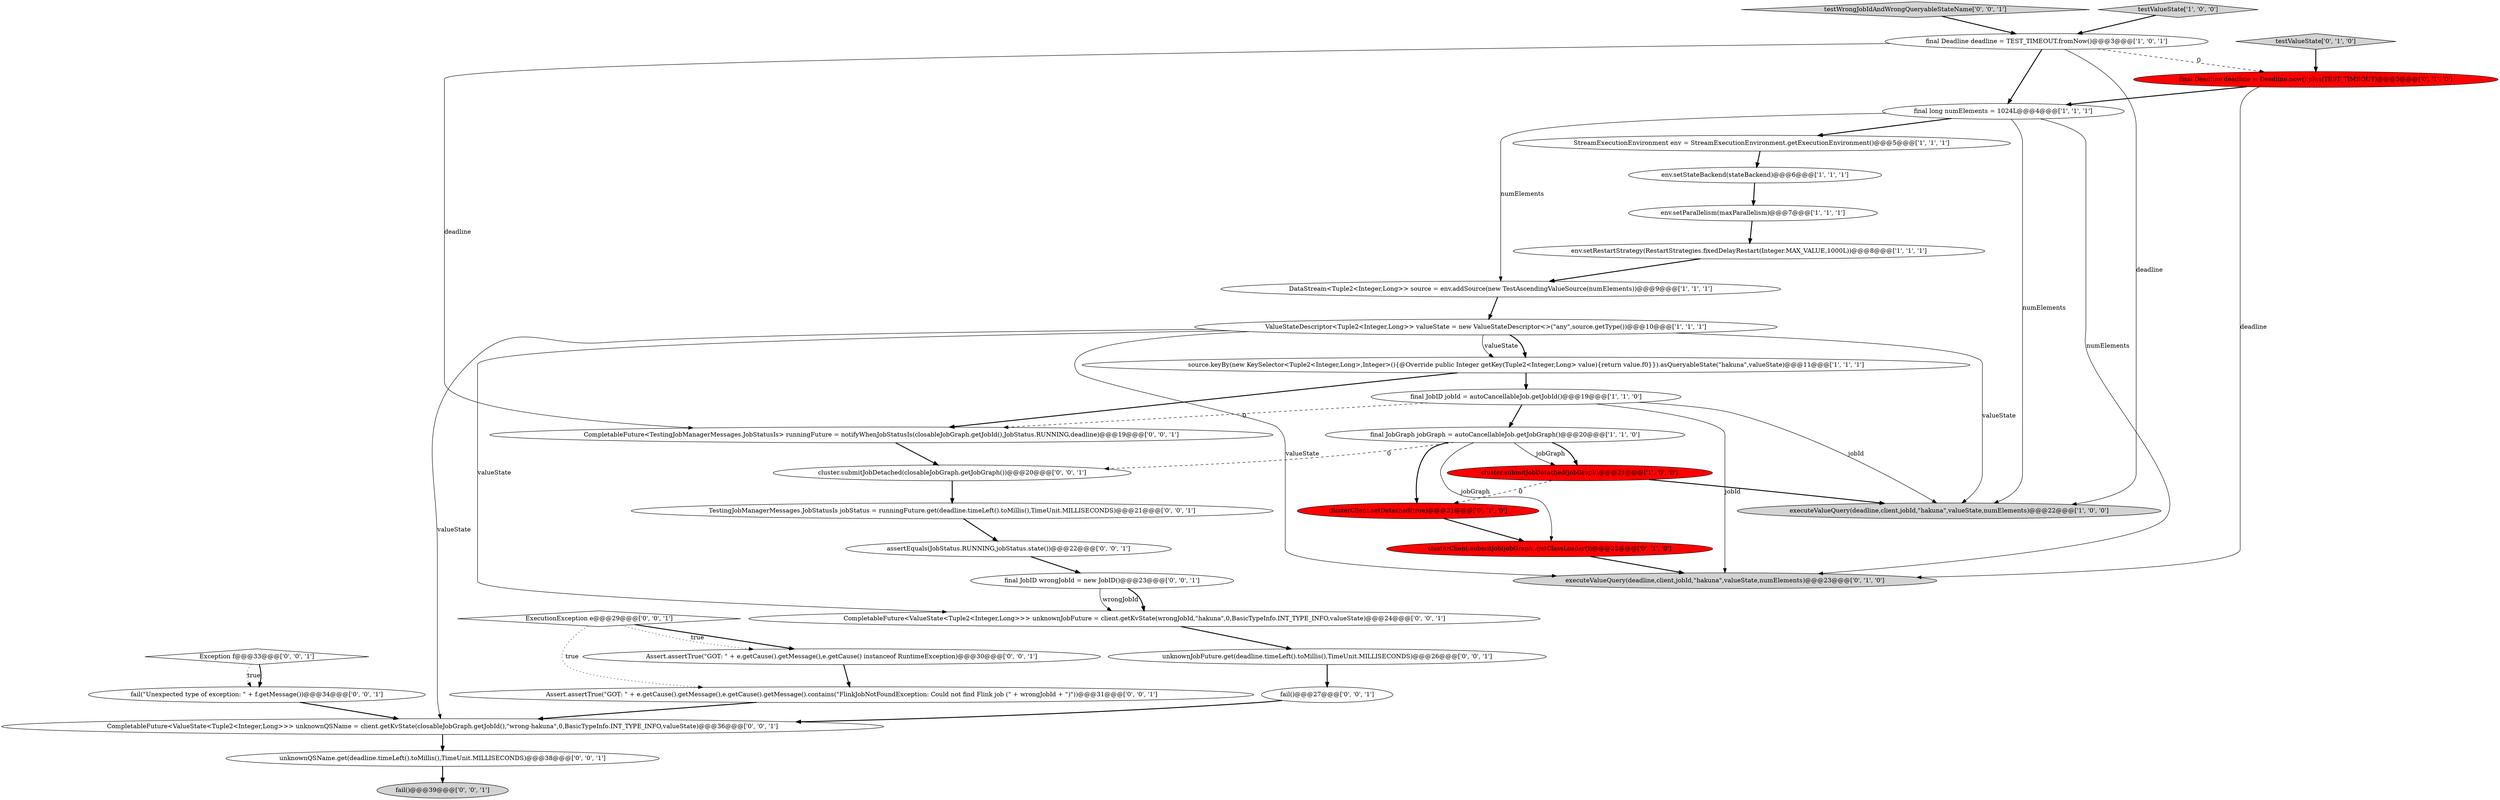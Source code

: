digraph {
18 [style = filled, label = "clusterClient.setDetached(true)@@@21@@@['0', '1', '0']", fillcolor = red, shape = ellipse image = "AAA1AAABBB2BBB"];
30 [style = filled, label = "Assert.assertTrue(\"GOT: \" + e.getCause().getMessage(),e.getCause() instanceof RuntimeException)@@@30@@@['0', '0', '1']", fillcolor = white, shape = ellipse image = "AAA0AAABBB3BBB"];
0 [style = filled, label = "final Deadline deadline = TEST_TIMEOUT.fromNow()@@@3@@@['1', '0', '1']", fillcolor = white, shape = ellipse image = "AAA0AAABBB1BBB"];
12 [style = filled, label = "final long numElements = 1024L@@@4@@@['1', '1', '1']", fillcolor = white, shape = ellipse image = "AAA0AAABBB1BBB"];
9 [style = filled, label = "executeValueQuery(deadline,client,jobId,\"hakuna\",valueState,numElements)@@@22@@@['1', '0', '0']", fillcolor = lightgray, shape = ellipse image = "AAA0AAABBB1BBB"];
29 [style = filled, label = "assertEquals(JobStatus.RUNNING,jobStatus.state())@@@22@@@['0', '0', '1']", fillcolor = white, shape = ellipse image = "AAA0AAABBB3BBB"];
4 [style = filled, label = "env.setRestartStrategy(RestartStrategies.fixedDelayRestart(Integer.MAX_VALUE,1000L))@@@8@@@['1', '1', '1']", fillcolor = white, shape = ellipse image = "AAA0AAABBB1BBB"];
23 [style = filled, label = "final JobID wrongJobId = new JobID()@@@23@@@['0', '0', '1']", fillcolor = white, shape = ellipse image = "AAA0AAABBB3BBB"];
15 [style = filled, label = "executeValueQuery(deadline,client,jobId,\"hakuna\",valueState,numElements)@@@23@@@['0', '1', '0']", fillcolor = lightgray, shape = ellipse image = "AAA0AAABBB2BBB"];
35 [style = filled, label = "cluster.submitJobDetached(closableJobGraph.getJobGraph())@@@20@@@['0', '0', '1']", fillcolor = white, shape = ellipse image = "AAA0AAABBB3BBB"];
33 [style = filled, label = "fail()@@@39@@@['0', '0', '1']", fillcolor = lightgray, shape = ellipse image = "AAA0AAABBB3BBB"];
22 [style = filled, label = "unknownQSName.get(deadline.timeLeft().toMillis(),TimeUnit.MILLISECONDS)@@@38@@@['0', '0', '1']", fillcolor = white, shape = ellipse image = "AAA0AAABBB3BBB"];
11 [style = filled, label = "DataStream<Tuple2<Integer,Long>> source = env.addSource(new TestAscendingValueSource(numElements))@@@9@@@['1', '1', '1']", fillcolor = white, shape = ellipse image = "AAA0AAABBB1BBB"];
31 [style = filled, label = "CompletableFuture<ValueState<Tuple2<Integer,Long>>> unknownQSName = client.getKvState(closableJobGraph.getJobId(),\"wrong-hakuna\",0,BasicTypeInfo.INT_TYPE_INFO,valueState)@@@36@@@['0', '0', '1']", fillcolor = white, shape = ellipse image = "AAA0AAABBB3BBB"];
13 [style = filled, label = "StreamExecutionEnvironment env = StreamExecutionEnvironment.getExecutionEnvironment()@@@5@@@['1', '1', '1']", fillcolor = white, shape = ellipse image = "AAA0AAABBB1BBB"];
26 [style = filled, label = "testWrongJobIdAndWrongQueryableStateName['0', '0', '1']", fillcolor = lightgray, shape = diamond image = "AAA0AAABBB3BBB"];
6 [style = filled, label = "cluster.submitJobDetached(jobGraph)@@@21@@@['1', '0', '0']", fillcolor = red, shape = ellipse image = "AAA1AAABBB1BBB"];
19 [style = filled, label = "fail(\"Unexpected type of exception: \" + f.getMessage())@@@34@@@['0', '0', '1']", fillcolor = white, shape = ellipse image = "AAA0AAABBB3BBB"];
3 [style = filled, label = "final JobGraph jobGraph = autoCancellableJob.getJobGraph()@@@20@@@['1', '1', '0']", fillcolor = white, shape = ellipse image = "AAA0AAABBB1BBB"];
34 [style = filled, label = "ExecutionException e@@@29@@@['0', '0', '1']", fillcolor = white, shape = diamond image = "AAA0AAABBB3BBB"];
16 [style = filled, label = "testValueState['0', '1', '0']", fillcolor = lightgray, shape = diamond image = "AAA0AAABBB2BBB"];
7 [style = filled, label = "final JobID jobId = autoCancellableJob.getJobId()@@@19@@@['1', '1', '0']", fillcolor = white, shape = ellipse image = "AAA0AAABBB1BBB"];
27 [style = filled, label = "fail()@@@27@@@['0', '0', '1']", fillcolor = white, shape = ellipse image = "AAA0AAABBB3BBB"];
10 [style = filled, label = "testValueState['1', '0', '0']", fillcolor = lightgray, shape = diamond image = "AAA0AAABBB1BBB"];
8 [style = filled, label = "source.keyBy(new KeySelector<Tuple2<Integer,Long>,Integer>(){@Override public Integer getKey(Tuple2<Integer,Long> value){return value.f0}}).asQueryableState(\"hakuna\",valueState)@@@11@@@['1', '1', '1']", fillcolor = white, shape = ellipse image = "AAA0AAABBB1BBB"];
28 [style = filled, label = "TestingJobManagerMessages.JobStatusIs jobStatus = runningFuture.get(deadline.timeLeft().toMillis(),TimeUnit.MILLISECONDS)@@@21@@@['0', '0', '1']", fillcolor = white, shape = ellipse image = "AAA0AAABBB3BBB"];
32 [style = filled, label = "Assert.assertTrue(\"GOT: \" + e.getCause().getMessage(),e.getCause().getMessage().contains(\"FlinkJobNotFoundException: Could not find Flink job (\" + wrongJobId + \")\"))@@@31@@@['0', '0', '1']", fillcolor = white, shape = ellipse image = "AAA0AAABBB3BBB"];
2 [style = filled, label = "env.setStateBackend(stateBackend)@@@6@@@['1', '1', '1']", fillcolor = white, shape = ellipse image = "AAA0AAABBB1BBB"];
25 [style = filled, label = "unknownJobFuture.get(deadline.timeLeft().toMillis(),TimeUnit.MILLISECONDS)@@@26@@@['0', '0', '1']", fillcolor = white, shape = ellipse image = "AAA0AAABBB3BBB"];
5 [style = filled, label = "ValueStateDescriptor<Tuple2<Integer,Long>> valueState = new ValueStateDescriptor<>(\"any\",source.getType())@@@10@@@['1', '1', '1']", fillcolor = white, shape = ellipse image = "AAA0AAABBB1BBB"];
1 [style = filled, label = "env.setParallelism(maxParallelism)@@@7@@@['1', '1', '1']", fillcolor = white, shape = ellipse image = "AAA0AAABBB1BBB"];
21 [style = filled, label = "CompletableFuture<TestingJobManagerMessages.JobStatusIs> runningFuture = notifyWhenJobStatusIs(closableJobGraph.getJobId(),JobStatus.RUNNING,deadline)@@@19@@@['0', '0', '1']", fillcolor = white, shape = ellipse image = "AAA0AAABBB3BBB"];
20 [style = filled, label = "Exception f@@@33@@@['0', '0', '1']", fillcolor = white, shape = diamond image = "AAA0AAABBB3BBB"];
24 [style = filled, label = "CompletableFuture<ValueState<Tuple2<Integer,Long>>> unknownJobFuture = client.getKvState(wrongJobId,\"hakuna\",0,BasicTypeInfo.INT_TYPE_INFO,valueState)@@@24@@@['0', '0', '1']", fillcolor = white, shape = ellipse image = "AAA0AAABBB3BBB"];
17 [style = filled, label = "final Deadline deadline = Deadline.now().plus(TEST_TIMEOUT)@@@3@@@['0', '1', '0']", fillcolor = red, shape = ellipse image = "AAA1AAABBB2BBB"];
14 [style = filled, label = "clusterClient.submitJob(jobGraph,.getClassLoader())@@@22@@@['0', '1', '0']", fillcolor = red, shape = ellipse image = "AAA1AAABBB2BBB"];
34->32 [style = dotted, label="true"];
28->29 [style = bold, label=""];
5->8 [style = bold, label=""];
12->15 [style = solid, label="numElements"];
1->4 [style = bold, label=""];
22->33 [style = bold, label=""];
5->8 [style = solid, label="valueState"];
7->9 [style = solid, label="jobId"];
7->21 [style = dashed, label="0"];
3->35 [style = dashed, label="0"];
31->22 [style = bold, label=""];
23->24 [style = solid, label="wrongJobId"];
19->31 [style = bold, label=""];
12->11 [style = solid, label="numElements"];
2->1 [style = bold, label=""];
0->12 [style = bold, label=""];
0->21 [style = solid, label="deadline"];
7->15 [style = solid, label="jobId"];
27->31 [style = bold, label=""];
3->6 [style = bold, label=""];
30->32 [style = bold, label=""];
16->17 [style = bold, label=""];
29->23 [style = bold, label=""];
0->17 [style = dashed, label="0"];
12->9 [style = solid, label="numElements"];
34->30 [style = bold, label=""];
7->3 [style = bold, label=""];
8->7 [style = bold, label=""];
6->18 [style = dashed, label="0"];
3->18 [style = bold, label=""];
35->28 [style = bold, label=""];
25->27 [style = bold, label=""];
12->13 [style = bold, label=""];
0->9 [style = solid, label="deadline"];
11->5 [style = bold, label=""];
26->0 [style = bold, label=""];
23->24 [style = bold, label=""];
17->12 [style = bold, label=""];
5->15 [style = solid, label="valueState"];
24->25 [style = bold, label=""];
10->0 [style = bold, label=""];
8->21 [style = bold, label=""];
5->9 [style = solid, label="valueState"];
14->15 [style = bold, label=""];
20->19 [style = dotted, label="true"];
6->9 [style = bold, label=""];
21->35 [style = bold, label=""];
4->11 [style = bold, label=""];
20->19 [style = bold, label=""];
5->31 [style = solid, label="valueState"];
34->30 [style = dotted, label="true"];
18->14 [style = bold, label=""];
32->31 [style = bold, label=""];
3->14 [style = solid, label="jobGraph"];
17->15 [style = solid, label="deadline"];
13->2 [style = bold, label=""];
5->24 [style = solid, label="valueState"];
3->6 [style = solid, label="jobGraph"];
}
